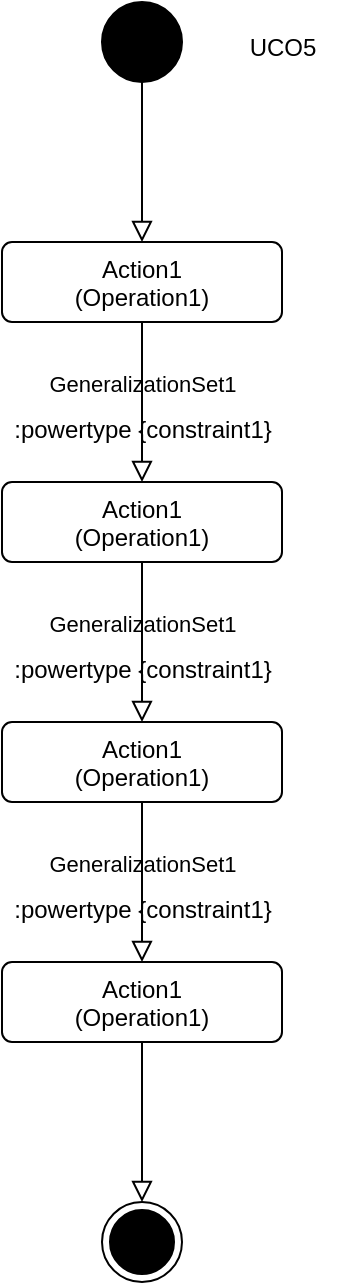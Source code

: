 <mxfile version="24.7.6">
  <diagram name="Page-1" id="iIopjcdTCLAurM3S_p-q">
    <mxGraphModel dx="880" dy="468" grid="1" gridSize="10" guides="1" tooltips="1" connect="1" arrows="1" fold="1" page="1" pageScale="1" pageWidth="4681" pageHeight="3300" math="0" shadow="0">
      <root>
        <mxCell id="0" />
        <mxCell id="1" parent="0" />
        <mxCell id="5n2p41s65JOJrow0uBH8-1" value="" style="ellipse;fillColor=strokeColor;html=1;" vertex="1" parent="1">
          <mxGeometry x="440" width="40" height="40" as="geometry" />
        </mxCell>
        <mxCell id="5n2p41s65JOJrow0uBH8-2" value="" style="ellipse;html=1;shape=endState;fillColor=strokeColor;" vertex="1" parent="1">
          <mxGeometry x="440" y="600" width="40" height="40" as="geometry" />
        </mxCell>
        <mxCell id="5n2p41s65JOJrow0uBH8-3" value="UCO5" style="text;html=1;align=center;verticalAlign=middle;resizable=0;points=[];autosize=1;strokeColor=none;fillColor=none;" vertex="1" parent="1">
          <mxGeometry x="500" y="8" width="60" height="30" as="geometry" />
        </mxCell>
        <mxCell id="5n2p41s65JOJrow0uBH8-4" value="" style="endArrow=block;html=1;rounded=0;align=center;verticalAlign=bottom;endFill=0;labelBackgroundColor=none;endSize=8;exitX=0.5;exitY=1;exitDx=0;exitDy=0;" edge="1" parent="1" source="5n2p41s65JOJrow0uBH8-1">
          <mxGeometry relative="1" as="geometry">
            <mxPoint x="450" y="70" as="sourcePoint" />
            <mxPoint x="460" y="120" as="targetPoint" />
          </mxGeometry>
        </mxCell>
        <mxCell id="5n2p41s65JOJrow0uBH8-5" value="" style="resizable=0;html=1;align=center;verticalAlign=top;labelBackgroundColor=none;" connectable="0" vertex="1" parent="5n2p41s65JOJrow0uBH8-4">
          <mxGeometry relative="1" as="geometry" />
        </mxCell>
        <mxCell id="5n2p41s65JOJrow0uBH8-6" value="Action1&lt;br&gt;(Operation1)" style="html=1;align=center;verticalAlign=top;rounded=1;absoluteArcSize=1;arcSize=10;dashed=0;whiteSpace=wrap;" vertex="1" parent="1">
          <mxGeometry x="390" y="480" width="140" height="40" as="geometry" />
        </mxCell>
        <mxCell id="5n2p41s65JOJrow0uBH8-7" value="" style="endArrow=block;html=1;rounded=0;align=center;verticalAlign=bottom;endFill=0;labelBackgroundColor=none;endSize=8;" edge="1" parent="1">
          <mxGeometry relative="1" as="geometry">
            <mxPoint x="460" y="520" as="sourcePoint" />
            <mxPoint x="460" y="600" as="targetPoint" />
          </mxGeometry>
        </mxCell>
        <mxCell id="5n2p41s65JOJrow0uBH8-8" value="" style="resizable=0;html=1;align=center;verticalAlign=top;labelBackgroundColor=none;" connectable="0" vertex="1" parent="5n2p41s65JOJrow0uBH8-7">
          <mxGeometry relative="1" as="geometry" />
        </mxCell>
        <mxCell id="5n2p41s65JOJrow0uBH8-9" value="GeneralizationSet1" style="endArrow=block;html=1;rounded=0;align=center;verticalAlign=bottom;endFill=0;labelBackgroundColor=none;endSize=8;exitX=0.5;exitY=1;exitDx=0;exitDy=0;" edge="1" parent="1" source="5n2p41s65JOJrow0uBH8-15">
          <mxGeometry relative="1" as="geometry">
            <mxPoint x="450" y="400" as="sourcePoint" />
            <mxPoint x="460" y="480" as="targetPoint" />
          </mxGeometry>
        </mxCell>
        <mxCell id="5n2p41s65JOJrow0uBH8-10" value=":powertype {constraint1}" style="resizable=0;html=1;align=center;verticalAlign=top;labelBackgroundColor=none;" connectable="0" vertex="1" parent="5n2p41s65JOJrow0uBH8-9">
          <mxGeometry relative="1" as="geometry" />
        </mxCell>
        <mxCell id="5n2p41s65JOJrow0uBH8-11" value="GeneralizationSet1" style="endArrow=block;html=1;rounded=0;align=center;verticalAlign=bottom;endFill=0;labelBackgroundColor=none;endSize=8;" edge="1" parent="1">
          <mxGeometry relative="1" as="geometry">
            <mxPoint x="460" y="280" as="sourcePoint" />
            <mxPoint x="460" y="360" as="targetPoint" />
          </mxGeometry>
        </mxCell>
        <mxCell id="5n2p41s65JOJrow0uBH8-12" value=":powertype {constraint1}" style="resizable=0;html=1;align=center;verticalAlign=top;labelBackgroundColor=none;" connectable="0" vertex="1" parent="5n2p41s65JOJrow0uBH8-11">
          <mxGeometry relative="1" as="geometry" />
        </mxCell>
        <mxCell id="5n2p41s65JOJrow0uBH8-13" value="GeneralizationSet1" style="endArrow=block;html=1;rounded=0;align=center;verticalAlign=bottom;endFill=0;labelBackgroundColor=none;endSize=8;" edge="1" parent="1">
          <mxGeometry relative="1" as="geometry">
            <mxPoint x="460" y="160" as="sourcePoint" />
            <mxPoint x="460" y="240" as="targetPoint" />
          </mxGeometry>
        </mxCell>
        <mxCell id="5n2p41s65JOJrow0uBH8-14" value=":powertype {constraint1}" style="resizable=0;html=1;align=center;verticalAlign=top;labelBackgroundColor=none;" connectable="0" vertex="1" parent="5n2p41s65JOJrow0uBH8-13">
          <mxGeometry relative="1" as="geometry" />
        </mxCell>
        <mxCell id="5n2p41s65JOJrow0uBH8-15" value="Action1&lt;br&gt;(Operation1)" style="html=1;align=center;verticalAlign=top;rounded=1;absoluteArcSize=1;arcSize=10;dashed=0;whiteSpace=wrap;" vertex="1" parent="1">
          <mxGeometry x="390" y="360" width="140" height="40" as="geometry" />
        </mxCell>
        <mxCell id="5n2p41s65JOJrow0uBH8-16" value="Action1&lt;br&gt;(Operation1)" style="html=1;align=center;verticalAlign=top;rounded=1;absoluteArcSize=1;arcSize=10;dashed=0;whiteSpace=wrap;" vertex="1" parent="1">
          <mxGeometry x="390" y="240" width="140" height="40" as="geometry" />
        </mxCell>
        <mxCell id="5n2p41s65JOJrow0uBH8-17" value="Action1&lt;br&gt;(Operation1)" style="html=1;align=center;verticalAlign=top;rounded=1;absoluteArcSize=1;arcSize=10;dashed=0;whiteSpace=wrap;" vertex="1" parent="1">
          <mxGeometry x="390" y="120" width="140" height="40" as="geometry" />
        </mxCell>
      </root>
    </mxGraphModel>
  </diagram>
</mxfile>

